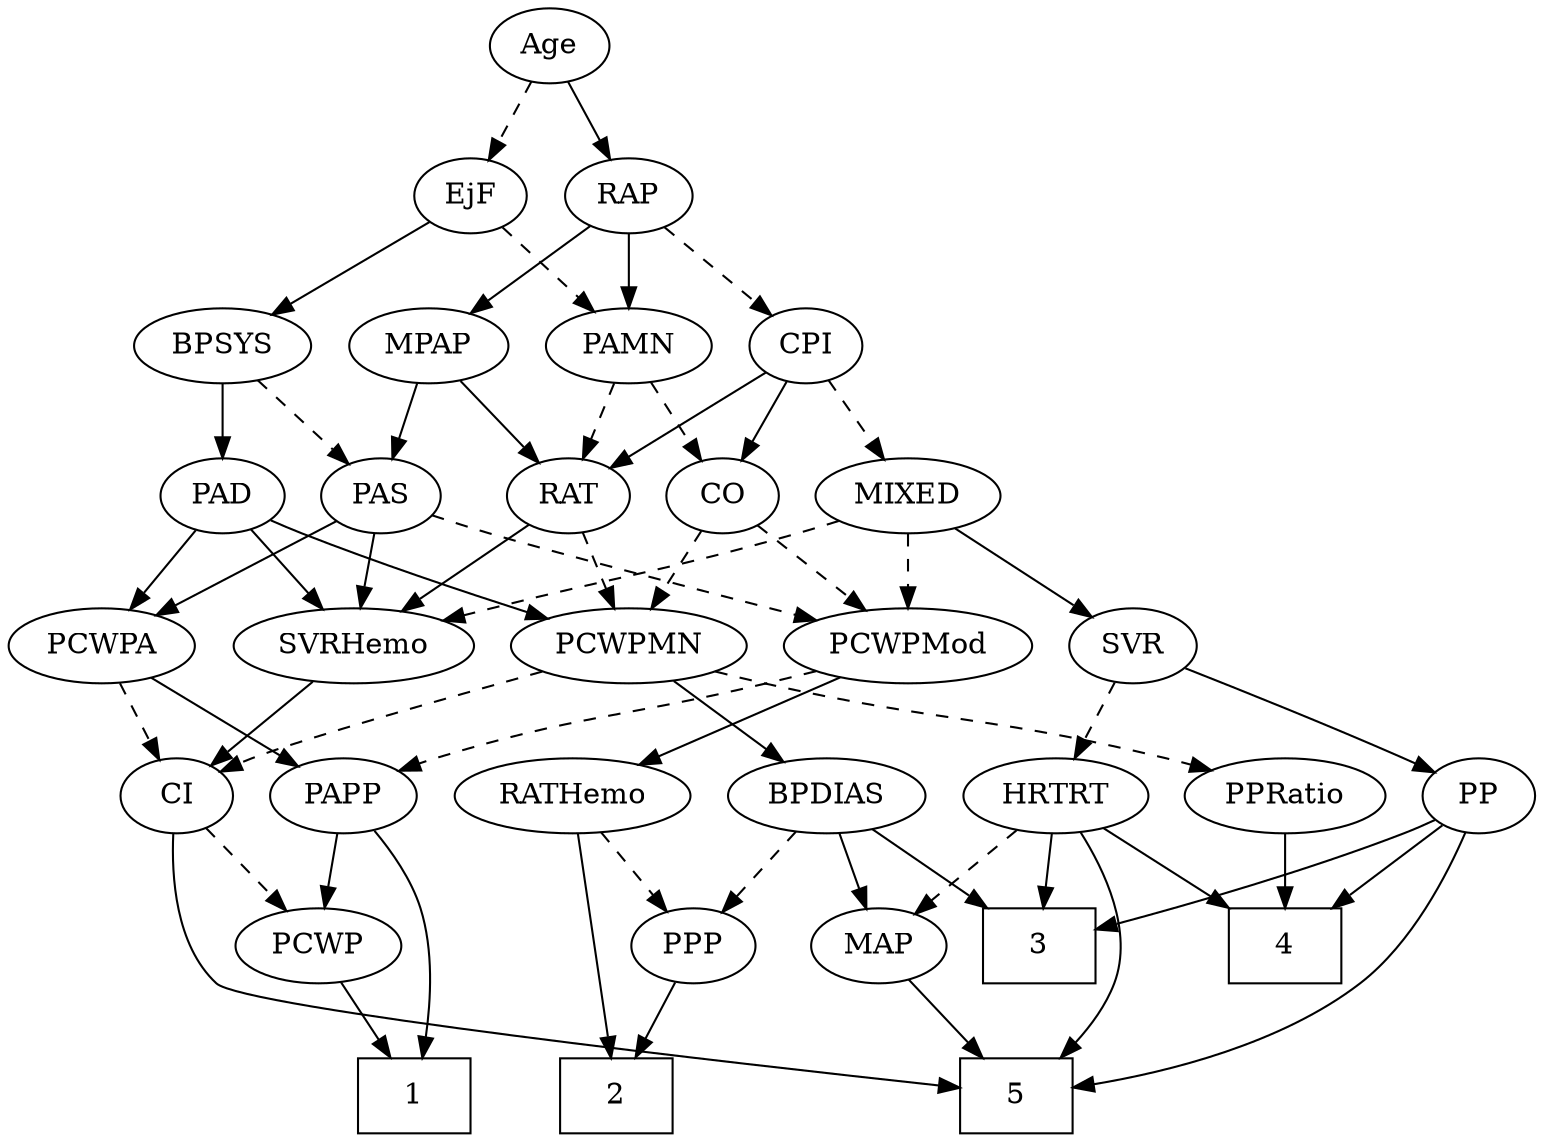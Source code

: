 strict digraph {
	graph [bb="0,0,679.6,540"];
	node [label="\N"];
	1	[height=0.5,
		pos="117.6,18",
		shape=box,
		width=0.75];
	2	[height=0.5,
		pos="281.6,18",
		shape=box,
		width=0.75];
	3	[height=0.5,
		pos="499.6,90",
		shape=box,
		width=0.75];
	4	[height=0.5,
		pos="571.6,90",
		shape=box,
		width=0.75];
	5	[height=0.5,
		pos="414.6,18",
		shape=box,
		width=0.75];
	Age	[height=0.5,
		pos="217.6,522",
		width=0.75];
	EjF	[height=0.5,
		pos="181.6,450",
		width=0.75];
	Age -> EjF	[pos="e,189.9,467.15 209.25,504.76 204.88,496.28 199.45,485.71 194.55,476.2",
		style=dashed];
	RAP	[height=0.5,
		pos="254.6,450",
		width=0.77632];
	Age -> RAP	[pos="e,246.06,467.15 226.18,504.76 230.66,496.28 236.25,485.71 241.28,476.2",
		style=solid];
	BPSYS	[height=0.5,
		pos="74.596,378",
		width=1.0471];
	EjF -> BPSYS	[pos="e,95.96,392.98 162.96,436.81 146.83,426.26 123.22,410.81 104.46,398.54",
		style=solid];
	PAMN	[height=0.5,
		pos="254.6,378",
		width=1.011];
	EjF -> PAMN	[pos="e,238.58,394.36 196.37,434.83 206.32,425.29 219.66,412.5 231.06,401.57",
		style=dashed];
	MPAP	[height=0.5,
		pos="165.6,378",
		width=0.97491];
	RAP -> MPAP	[pos="e,183.93,393.42 237.44,435.5 224.6,425.41 206.81,411.41 192.14,399.88",
		style=solid];
	RAP -> PAMN	[pos="e,254.6,396.1 254.6,431.7 254.6,423.98 254.6,414.71 254.6,406.11",
		style=solid];
	CPI	[height=0.5,
		pos="335.6,378",
		width=0.75];
	RAP -> CPI	[pos="e,319.63,392.8 270.6,435.17 282.36,425.01 298.53,411.03 311.8,399.56",
		style=dashed];
	MIXED	[height=0.5,
		pos="306.6,306",
		width=1.1193];
	SVR	[height=0.5,
		pos="487.6,234",
		width=0.77632];
	MIXED -> SVR	[pos="e,465.81,245.35 337.03,294.11 372.7,281.3 429.61,260.67 450.6,252 452.46,251.23 454.36,250.42 456.28,249.59",
		style=solid];
	PCWPMod	[height=0.5,
		pos="271.6,234",
		width=1.4443];
	MIXED -> PCWPMod	[pos="e,279.99,251.79 298.12,288.05 294.04,279.89 289.05,269.91 284.51,260.82",
		style=dashed];
	SVRHemo	[height=0.5,
		pos="151.6,234",
		width=1.3902];
	MIXED -> SVRHemo	[pos="e,181.59,248.54 279.24,292.65 254.75,281.59 218.56,265.24 190.96,252.78",
		style=dashed];
	PAS	[height=0.5,
		pos="148.6,306",
		width=0.75];
	MPAP -> PAS	[pos="e,152.79,324.28 161.48,360.05 159.59,352.26 157.3,342.82 155.17,334.08",
		style=solid];
	RAT	[height=0.5,
		pos="220.6,306",
		width=0.75827];
	MPAP -> RAT	[pos="e,208.54,322.34 178.08,361.12 185.21,352.04 194.28,340.49 202.22,330.39",
		style=solid];
	PAD	[height=0.5,
		pos="74.596,306",
		width=0.79437];
	BPSYS -> PAD	[pos="e,74.596,324.1 74.596,359.7 74.596,351.98 74.596,342.71 74.596,334.11",
		style=solid];
	BPSYS -> PAS	[pos="e,133.73,321.07 91.019,361.46 101.4,351.65 114.94,338.83 126.29,328.1",
		style=dashed];
	PCWPA	[height=0.5,
		pos="41.596,234",
		width=1.1555];
	PAD -> PCWPA	[pos="e,49.59,251.96 66.776,288.41 62.928,280.25 58.2,270.22 53.884,261.07",
		style=solid];
	PCWPMN	[height=0.5,
		pos="391.6,234",
		width=1.3902];
	PAD -> PCWPMN	[pos="e,354.95,246.29 96.331,294.12 101.56,291.83 107.2,289.62 112.6,288 207.5,259.53 235.94,273.75 332.6,252 336.69,251.08 340.92,250.04 \
345.15,248.94",
		style=solid];
	PAD -> SVRHemo	[pos="e,133.88,251.1 90.178,290.83 100.56,281.4 114.44,268.78 126.37,257.93",
		style=solid];
	CO	[height=0.5,
		pos="391.6,306",
		width=0.75];
	CO -> PCWPMod	[pos="e,296.87,249.74 371.78,293.44 353.84,282.98 327.03,267.34 305.66,254.87",
		style=dashed];
	CO -> PCWPMN	[pos="e,391.6,252.1 391.6,287.7 391.6,279.98 391.6,270.71 391.6,262.11",
		style=dashed];
	PAS -> PCWPMod	[pos="e,245.57,249.81 168.63,293.6 187.06,283.11 214.78,267.33 236.82,254.79",
		style=dashed];
	PAS -> PCWPA	[pos="e,63.718,249.47 129.96,292.81 114.04,282.39 90.823,267.2 72.183,255.01",
		style=solid];
	PAS -> SVRHemo	[pos="e,150.86,252.1 149.34,287.7 149.67,279.98 150.07,270.71 150.43,262.11",
		style=solid];
	PAMN -> CO	[pos="e,370.9,317.58 279.09,364.49 302.29,352.63 337.18,334.8 361.95,322.15",
		style=dashed];
	PAMN -> RAT	[pos="e,228.6,323.47 246.54,360.41 242.52,352.13 237.56,341.92 233.06,332.66",
		style=dashed];
	RATHemo	[height=0.5,
		pos="260.6,162",
		width=1.3721];
	RATHemo -> 2	[pos="e,278.98,36.183 263.06,143.93 265.66,126.02 269.88,97.022 273.6,72 274.85,63.586 276.22,54.424 277.48,46.12",
		style=solid];
	PPP	[height=0.5,
		pos="309.6,90",
		width=0.75];
	RATHemo -> PPP	[pos="e,298.74,106.51 272.21,144.41 278.36,135.62 286.03,124.66 292.82,114.96",
		style=dashed];
	CPI -> MIXED	[pos="e,313.62,323.96 328.72,360.41 325.38,352.34 321.27,342.43 317.51,333.35",
		style=dashed];
	CPI -> CO	[pos="e,379.47,322.16 347.75,361.81 355.16,352.55 364.78,340.52 373.12,330.09",
		style=solid];
	CPI -> RAT	[pos="e,239.91,318.75 316.35,365.28 297.86,354.03 269.7,336.89 248.71,324.11",
		style=solid];
	RAT -> PCWPMN	[pos="e,358.35,247.57 242.42,294.74 247.39,292.47 252.66,290.11 257.6,288 287.92,275.05 322.54,261.38 349,251.17",
		style=dashed];
	RAT -> SVRHemo	[pos="e,167.56,251.2 206.3,290.5 197.21,281.28 185.24,269.14 174.82,258.56",
		style=solid];
	PP	[height=0.5,
		pos="652.6,162",
		width=0.75];
	SVR -> PP	[pos="e,631.36,173.25 511.05,223.78 537.02,213.48 580.05,196.13 616.6,180 618.4,179.2 620.25,178.38 622.11,177.53",
		style=solid];
	HRTRT	[height=0.5,
		pos="470.6,162",
		width=1.1013];
	SVR -> HRTRT	[pos="e,474.79,180.28 483.48,216.05 481.59,208.26 479.3,198.82 477.17,190.08",
		style=dashed];
	PCWPMod -> RATHemo	[pos="e,263.28,180.1 268.88,215.7 267.67,207.98 266.21,198.71 264.86,190.11",
		style=solid];
	PAPP	[height=0.5,
		pos="85.596,162",
		width=0.88464];
	PCWPMod -> PAPP	[pos="e,110.24,173.42 236.57,220.67 207.11,210.19 163.93,194.56 126.6,180 124.36,179.13 122.05,178.21 119.73,177.28",
		style=dashed];
	CI	[height=0.5,
		pos="162.6,162",
		width=0.75];
	PCWPA -> CI	[pos="e,142.74,174.49 65.502,219.17 85.18,207.79 113.13,191.62 134,179.55",
		style=dashed];
	PCWPA -> PAPP	[pos="e,75.244,179.47 52.024,216.41 57.339,207.95 63.914,197.49 69.833,188.08",
		style=solid];
	BPDIAS	[height=0.5,
		pos="370.6,162",
		width=1.1735];
	PCWPMN -> BPDIAS	[pos="e,375.78,180.28 386.51,216.05 384.17,208.26 381.34,198.82 378.72,190.08",
		style=solid];
	PPRatio	[height=0.5,
		pos="567.6,162",
		width=1.1013];
	PCWPMN -> PPRatio	[pos="e,538.73,174.48 423.88,220.16 453.65,208.32 497.86,190.73 529.38,178.2",
		style=dashed];
	PCWPMN -> CI	[pos="e,184.4,172.88 353.84,222.06 346.79,220.03 339.47,217.94 332.6,216 274.9,199.7 259.2,199.77 202.6,180 199.7,178.99 196.71,177.87 \
193.74,176.7",
		style=dashed];
	SVRHemo -> CI	[pos="e,159.91,180.1 154.32,215.7 155.53,207.98 156.98,198.71 158.34,190.11",
		style=solid];
	BPDIAS -> 3	[pos="e,472.25,105.84 395.78,147.34 415.02,136.89 441.82,122.35 463.37,110.66",
		style=solid];
	MAP	[height=0.5,
		pos="385.6,90",
		width=0.84854];
	BPDIAS -> MAP	[pos="e,381.89,108.28 374.23,144.05 375.9,136.26 377.92,126.82 379.79,118.08",
		style=solid];
	BPDIAS -> PPP	[pos="e,322.83,106.19 356.45,144.76 348.45,135.59 338.32,123.96 329.53,113.88",
		style=dashed];
	MAP -> 5	[pos="e,407.37,36.447 392.47,72.411 395.77,64.454 399.8,54.722 403.51,45.756",
		style=solid];
	PP -> 3	[pos="e,526.69,103.88 631.31,150.85 626.48,148.58 621.37,146.19 616.6,144 583.44,128.81 572.95,124.96 536.09,108.17",
		style=solid];
	PP -> 4	[pos="e,591.29,108.02 636.59,147.17 625.93,137.95 611.63,125.6 599.16,114.82",
		style=solid];
	PP -> 5	[pos="e,441.71,19.712 648.49,143.92 642.75,123.76 630.38,90.63 607.6,72 562.58,35.202 493.96,23.865 451.83,20.426",
		style=solid];
	PPP -> 2	[pos="e,288.58,36.447 302.96,72.411 299.78,64.454 295.89,54.722 292.3,45.756",
		style=solid];
	PPRatio -> 4	[pos="e,570.62,108.1 568.59,143.7 569.03,135.98 569.56,126.71 570.05,118.11",
		style=solid];
	PCWP	[height=0.5,
		pos="148.6,90",
		width=0.97491];
	PCWP -> 1	[pos="e,125.25,36.275 141.09,72.055 137.57,64.091 133.28,54.411 129.34,45.51",
		style=solid];
	CI -> 5	[pos="e,387.49,26.392 177.27,146.66 197.52,127.51 235.82,93.514 273.6,72 306.93,53.014 348.37,38.383 377.67,29.351",
		style=solid];
	CI -> PCWP	[pos="e,152.05,108.28 159.21,144.05 157.67,136.35 155.8,127.03 154.07,118.36",
		style=dashed];
	PAPP -> 1	[pos="e,113.25,36.155 89.086,143.9 92.786,125.96 98.875,96.948 104.6,72 106.53,63.559 108.74,54.389 110.79,46.087",
		style=solid];
	PAPP -> PCWP	[pos="e,134.22,106.98 99.578,145.46 107.78,136.35 118.31,124.65 127.51,114.43",
		style=solid];
	HRTRT -> 3	[pos="e,492.44,108.28 477.62,144.05 480.88,136.18 484.84,126.62 488.5,117.79",
		style=solid];
	HRTRT -> 4	[pos="e,546.77,108.2 491.52,146.5 505.08,137.1 523.02,124.67 538.48,113.95",
		style=solid];
	HRTRT -> 5	[pos="e,421.41,36.268 463.95,144.15 454.36,119.84 436.55,74.66 425.15,45.753",
		style=solid];
	HRTRT -> MAP	[pos="e,402.56,104.97 452.15,145.81 439.94,135.75 423.78,122.44 410.44,111.46",
		style=dashed];
}
